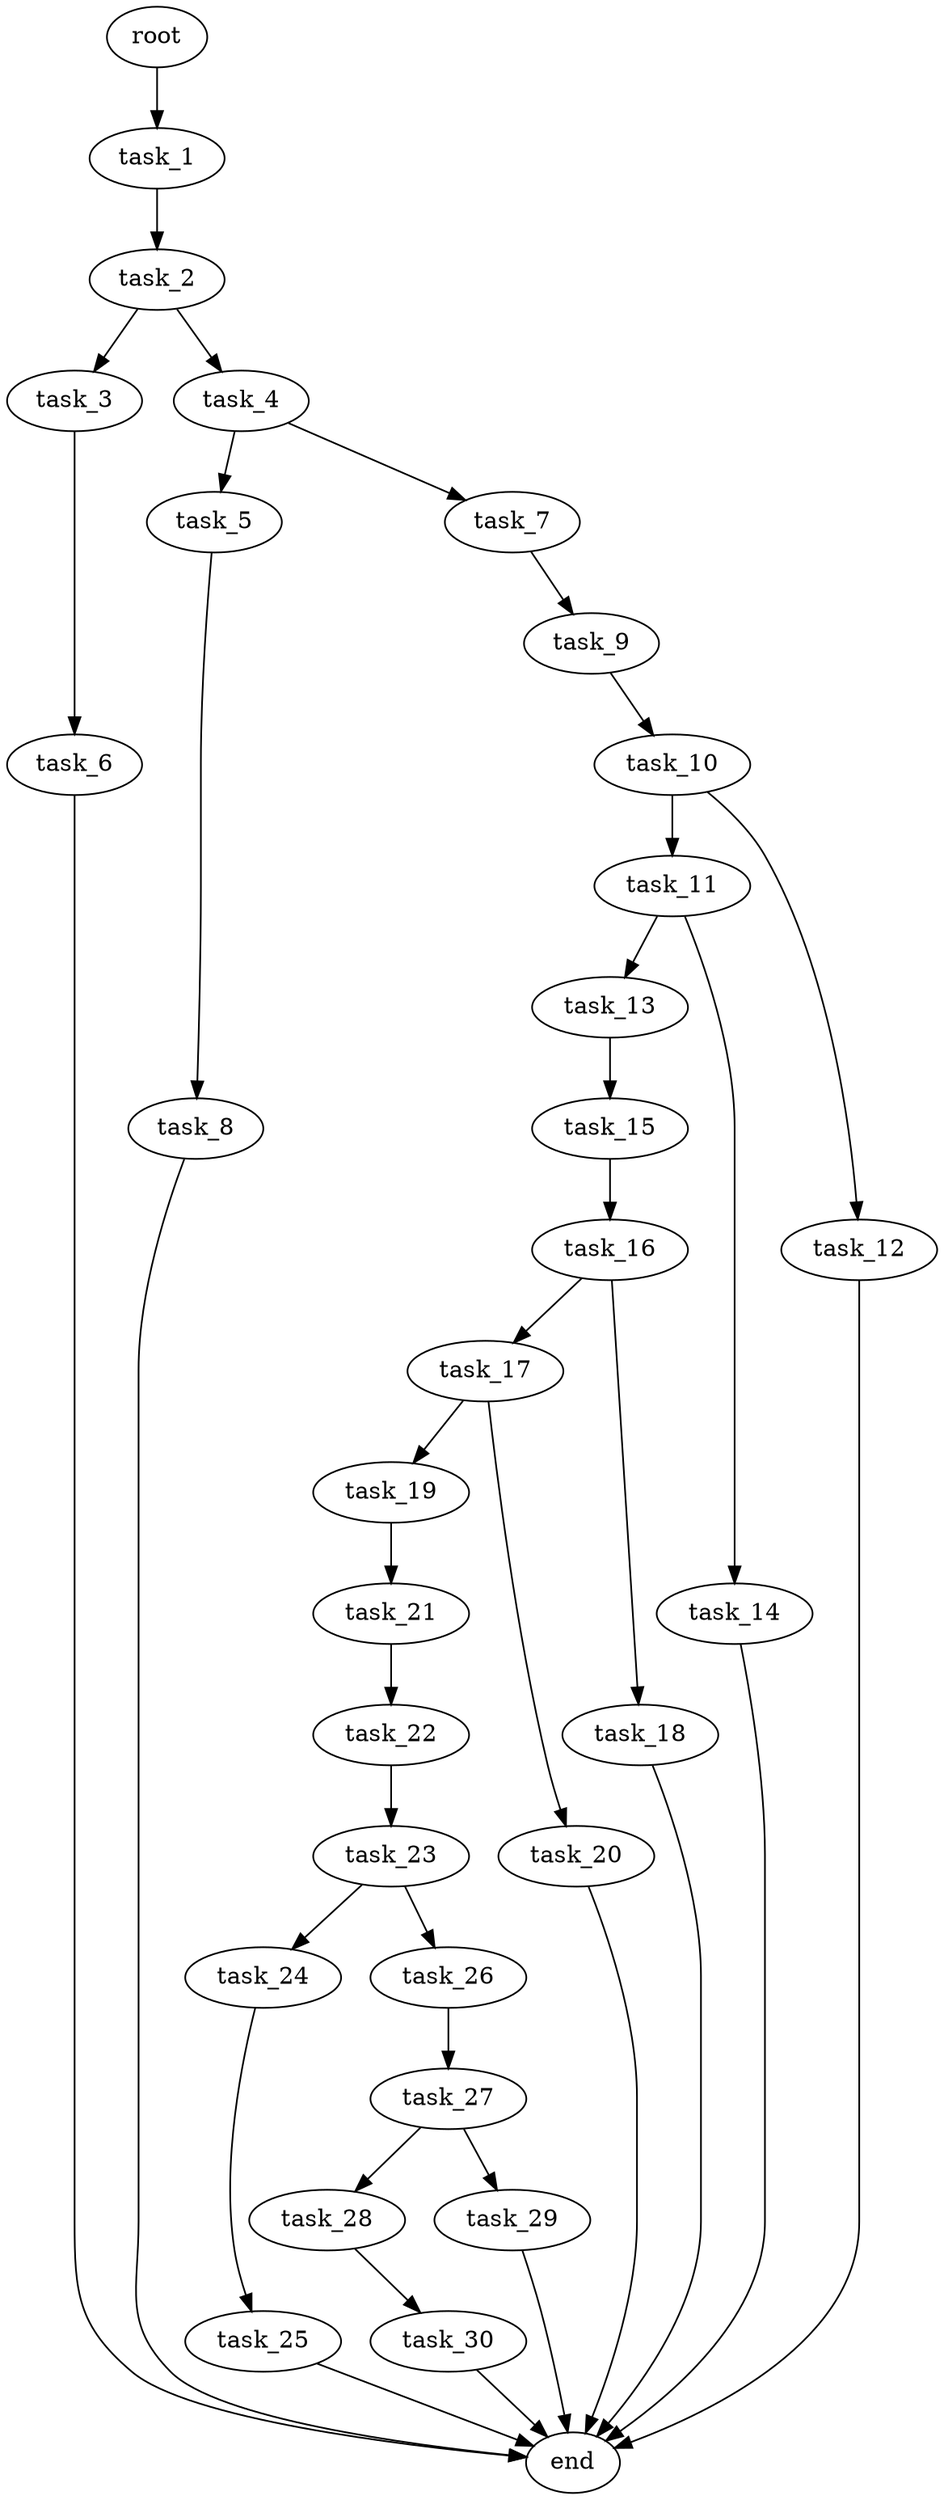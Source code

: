 digraph G {
  root [size="0.000000e+00"];
  task_1 [size="5.005157e+09"];
  task_2 [size="3.450329e+09"];
  task_3 [size="2.466020e+08"];
  task_4 [size="1.046389e+09"];
  task_5 [size="4.160338e+09"];
  task_6 [size="9.617317e+09"];
  task_7 [size="1.161577e+09"];
  task_8 [size="9.406821e+09"];
  task_9 [size="1.417610e+09"];
  task_10 [size="3.119592e+09"];
  task_11 [size="4.553871e+09"];
  task_12 [size="2.069466e+09"];
  task_13 [size="4.829777e+09"];
  task_14 [size="4.762149e+09"];
  task_15 [size="4.382221e+09"];
  task_16 [size="6.967936e+09"];
  task_17 [size="3.189776e+09"];
  task_18 [size="3.003341e+09"];
  task_19 [size="8.102049e+09"];
  task_20 [size="1.151738e+09"];
  task_21 [size="8.491951e+09"];
  task_22 [size="6.480051e+09"];
  task_23 [size="6.771716e+09"];
  task_24 [size="1.644377e+09"];
  task_25 [size="9.839021e+09"];
  task_26 [size="2.439886e+09"];
  task_27 [size="1.745358e+09"];
  task_28 [size="1.602197e+09"];
  task_29 [size="5.598930e+09"];
  task_30 [size="9.584668e+09"];
  end [size="0.000000e+00"];

  root -> task_1 [size="1.000000e-12"];
  task_1 -> task_2 [size="3.450329e+08"];
  task_2 -> task_3 [size="2.466020e+07"];
  task_2 -> task_4 [size="1.046389e+08"];
  task_3 -> task_6 [size="9.617317e+08"];
  task_4 -> task_5 [size="4.160338e+08"];
  task_4 -> task_7 [size="1.161577e+08"];
  task_5 -> task_8 [size="9.406821e+08"];
  task_6 -> end [size="1.000000e-12"];
  task_7 -> task_9 [size="1.417610e+08"];
  task_8 -> end [size="1.000000e-12"];
  task_9 -> task_10 [size="3.119592e+08"];
  task_10 -> task_11 [size="4.553871e+08"];
  task_10 -> task_12 [size="2.069466e+08"];
  task_11 -> task_13 [size="4.829777e+08"];
  task_11 -> task_14 [size="4.762149e+08"];
  task_12 -> end [size="1.000000e-12"];
  task_13 -> task_15 [size="4.382221e+08"];
  task_14 -> end [size="1.000000e-12"];
  task_15 -> task_16 [size="6.967936e+08"];
  task_16 -> task_17 [size="3.189776e+08"];
  task_16 -> task_18 [size="3.003341e+08"];
  task_17 -> task_19 [size="8.102049e+08"];
  task_17 -> task_20 [size="1.151738e+08"];
  task_18 -> end [size="1.000000e-12"];
  task_19 -> task_21 [size="8.491951e+08"];
  task_20 -> end [size="1.000000e-12"];
  task_21 -> task_22 [size="6.480051e+08"];
  task_22 -> task_23 [size="6.771716e+08"];
  task_23 -> task_24 [size="1.644377e+08"];
  task_23 -> task_26 [size="2.439886e+08"];
  task_24 -> task_25 [size="9.839021e+08"];
  task_25 -> end [size="1.000000e-12"];
  task_26 -> task_27 [size="1.745358e+08"];
  task_27 -> task_28 [size="1.602197e+08"];
  task_27 -> task_29 [size="5.598930e+08"];
  task_28 -> task_30 [size="9.584668e+08"];
  task_29 -> end [size="1.000000e-12"];
  task_30 -> end [size="1.000000e-12"];
}
